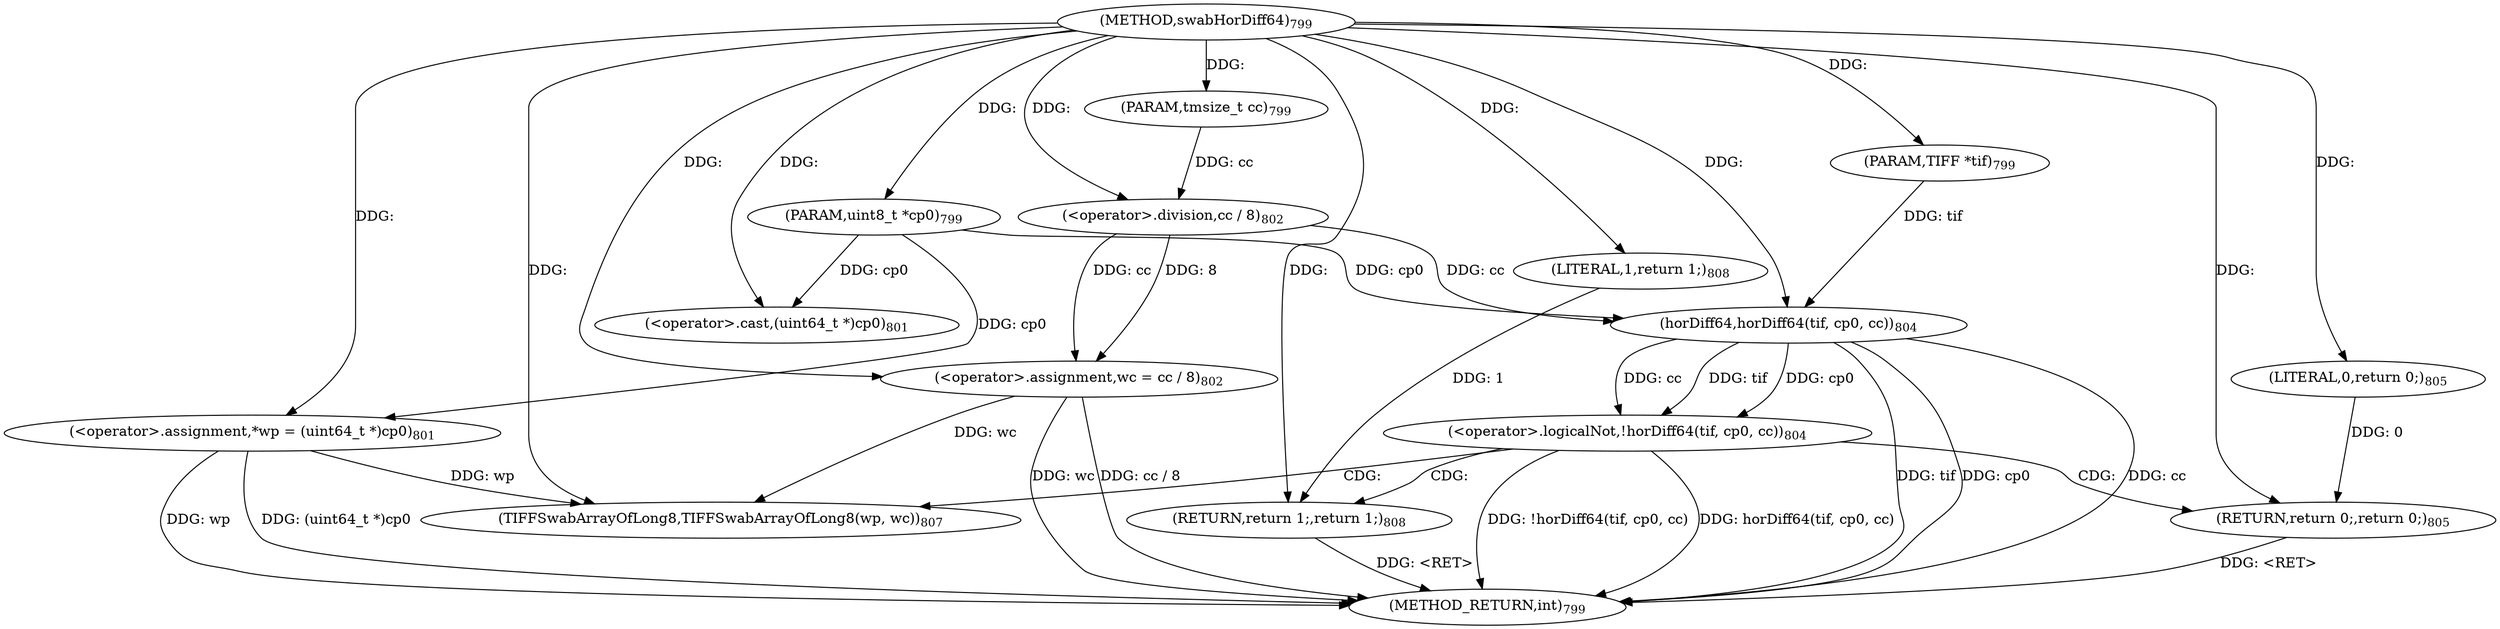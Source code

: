 digraph "swabHorDiff64" {  
"38747" [label = <(METHOD,swabHorDiff64)<SUB>799</SUB>> ]
"38778" [label = <(METHOD_RETURN,int)<SUB>799</SUB>> ]
"38748" [label = <(PARAM,TIFF *tif)<SUB>799</SUB>> ]
"38749" [label = <(PARAM,uint8_t *cp0)<SUB>799</SUB>> ]
"38750" [label = <(PARAM,tmsize_t cc)<SUB>799</SUB>> ]
"38753" [label = <(&lt;operator&gt;.assignment,*wp = (uint64_t *)cp0)<SUB>801</SUB>> ]
"38759" [label = <(&lt;operator&gt;.assignment,wc = cc / 8)<SUB>802</SUB>> ]
"38773" [label = <(TIFFSwabArrayOfLong8,TIFFSwabArrayOfLong8(wp, wc))<SUB>807</SUB>> ]
"38776" [label = <(RETURN,return 1;,return 1;)<SUB>808</SUB>> ]
"38765" [label = <(&lt;operator&gt;.logicalNot,!horDiff64(tif, cp0, cc))<SUB>804</SUB>> ]
"38777" [label = <(LITERAL,1,return 1;)<SUB>808</SUB>> ]
"38755" [label = <(&lt;operator&gt;.cast,(uint64_t *)cp0)<SUB>801</SUB>> ]
"38761" [label = <(&lt;operator&gt;.division,cc / 8)<SUB>802</SUB>> ]
"38771" [label = <(RETURN,return 0;,return 0;)<SUB>805</SUB>> ]
"38766" [label = <(horDiff64,horDiff64(tif, cp0, cc))<SUB>804</SUB>> ]
"38772" [label = <(LITERAL,0,return 0;)<SUB>805</SUB>> ]
  "38776" -> "38778"  [ label = "DDG: &lt;RET&gt;"] 
  "38771" -> "38778"  [ label = "DDG: &lt;RET&gt;"] 
  "38753" -> "38778"  [ label = "DDG: wp"] 
  "38753" -> "38778"  [ label = "DDG: (uint64_t *)cp0"] 
  "38759" -> "38778"  [ label = "DDG: wc"] 
  "38759" -> "38778"  [ label = "DDG: cc / 8"] 
  "38766" -> "38778"  [ label = "DDG: tif"] 
  "38766" -> "38778"  [ label = "DDG: cp0"] 
  "38766" -> "38778"  [ label = "DDG: cc"] 
  "38765" -> "38778"  [ label = "DDG: horDiff64(tif, cp0, cc)"] 
  "38765" -> "38778"  [ label = "DDG: !horDiff64(tif, cp0, cc)"] 
  "38747" -> "38748"  [ label = "DDG: "] 
  "38747" -> "38749"  [ label = "DDG: "] 
  "38747" -> "38750"  [ label = "DDG: "] 
  "38749" -> "38753"  [ label = "DDG: cp0"] 
  "38747" -> "38753"  [ label = "DDG: "] 
  "38761" -> "38759"  [ label = "DDG: cc"] 
  "38761" -> "38759"  [ label = "DDG: 8"] 
  "38777" -> "38776"  [ label = "DDG: 1"] 
  "38747" -> "38776"  [ label = "DDG: "] 
  "38747" -> "38759"  [ label = "DDG: "] 
  "38753" -> "38773"  [ label = "DDG: wp"] 
  "38747" -> "38773"  [ label = "DDG: "] 
  "38759" -> "38773"  [ label = "DDG: wc"] 
  "38747" -> "38777"  [ label = "DDG: "] 
  "38749" -> "38755"  [ label = "DDG: cp0"] 
  "38747" -> "38755"  [ label = "DDG: "] 
  "38750" -> "38761"  [ label = "DDG: cc"] 
  "38747" -> "38761"  [ label = "DDG: "] 
  "38766" -> "38765"  [ label = "DDG: tif"] 
  "38766" -> "38765"  [ label = "DDG: cp0"] 
  "38766" -> "38765"  [ label = "DDG: cc"] 
  "38772" -> "38771"  [ label = "DDG: 0"] 
  "38747" -> "38771"  [ label = "DDG: "] 
  "38748" -> "38766"  [ label = "DDG: tif"] 
  "38747" -> "38766"  [ label = "DDG: "] 
  "38749" -> "38766"  [ label = "DDG: cp0"] 
  "38761" -> "38766"  [ label = "DDG: cc"] 
  "38747" -> "38772"  [ label = "DDG: "] 
  "38765" -> "38773"  [ label = "CDG: "] 
  "38765" -> "38771"  [ label = "CDG: "] 
  "38765" -> "38776"  [ label = "CDG: "] 
}
